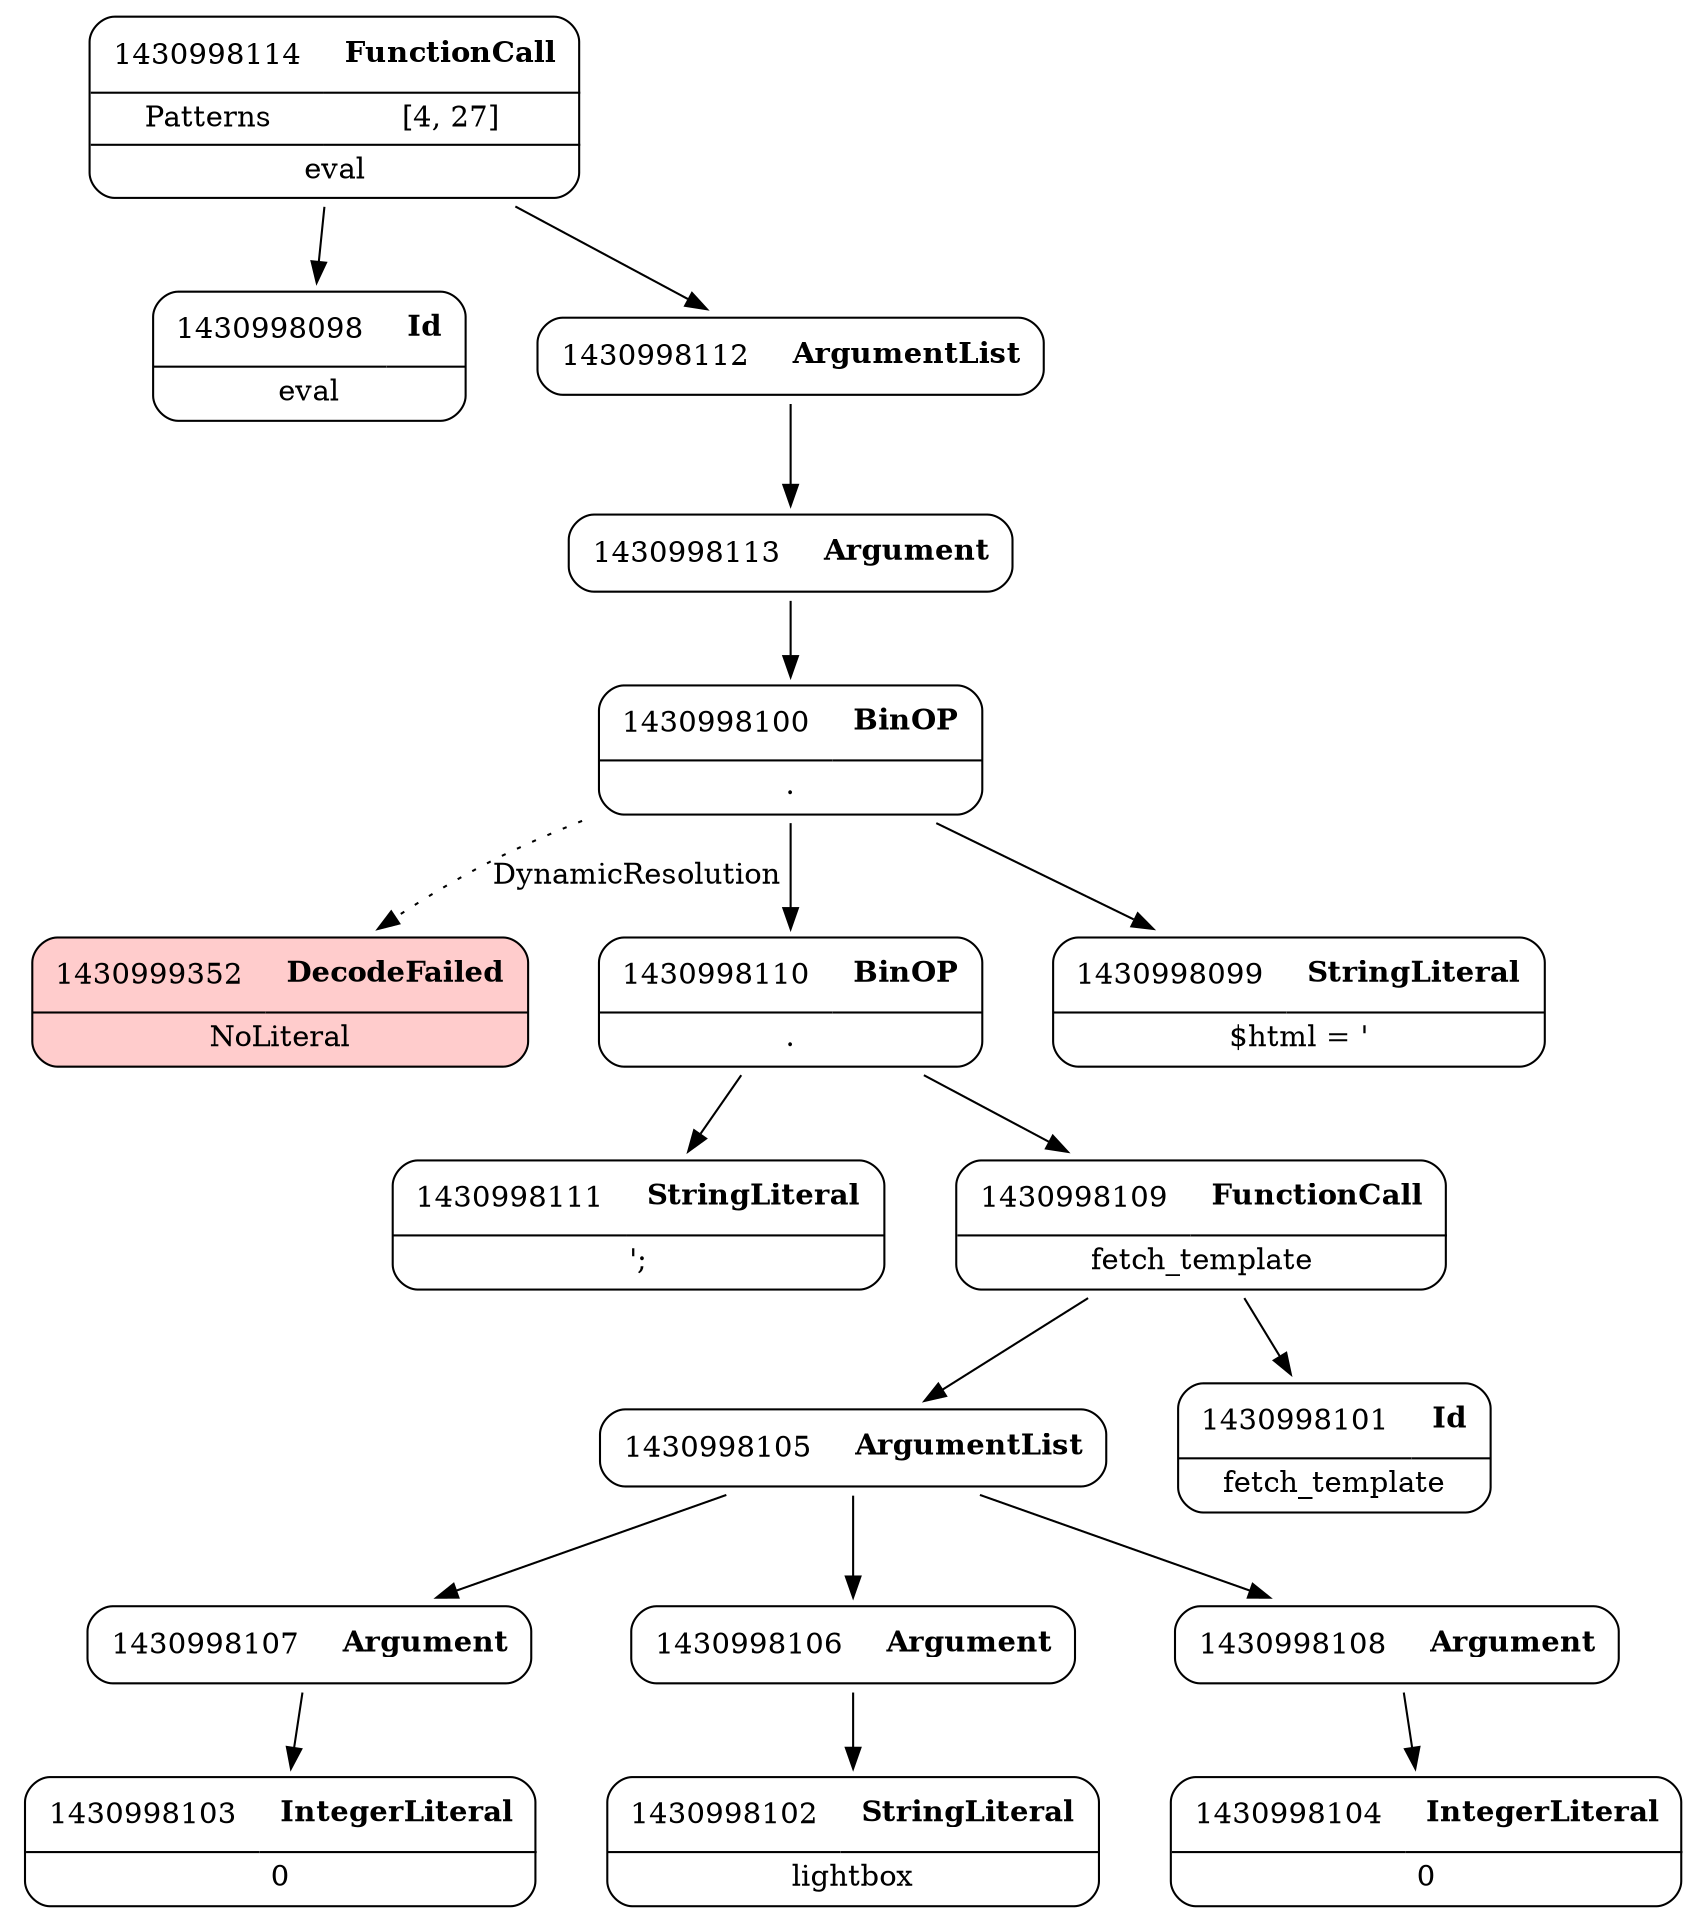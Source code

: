 digraph ast {
node [shape=none];
1430998114 [label=<<TABLE border='1' cellspacing='0' cellpadding='10' style='rounded' ><TR><TD border='0'>1430998114</TD><TD border='0'><B>FunctionCall</B></TD></TR><HR/><TR><TD border='0' cellpadding='5'>Patterns</TD><TD border='0' cellpadding='5'>[4, 27]</TD></TR><HR/><TR><TD border='0' cellpadding='5' colspan='2'>eval</TD></TR></TABLE>>];
1430998114 -> 1430998098 [weight=2];
1430998114 -> 1430998112 [weight=2];
1430998113 [label=<<TABLE border='1' cellspacing='0' cellpadding='10' style='rounded' ><TR><TD border='0'>1430998113</TD><TD border='0'><B>Argument</B></TD></TR></TABLE>>];
1430998113 -> 1430998100 [weight=2];
1430998112 [label=<<TABLE border='1' cellspacing='0' cellpadding='10' style='rounded' ><TR><TD border='0'>1430998112</TD><TD border='0'><B>ArgumentList</B></TD></TR></TABLE>>];
1430998112 -> 1430998113 [weight=2];
1430998107 [label=<<TABLE border='1' cellspacing='0' cellpadding='10' style='rounded' ><TR><TD border='0'>1430998107</TD><TD border='0'><B>Argument</B></TD></TR></TABLE>>];
1430998107 -> 1430998103 [weight=2];
1430998106 [label=<<TABLE border='1' cellspacing='0' cellpadding='10' style='rounded' ><TR><TD border='0'>1430998106</TD><TD border='0'><B>Argument</B></TD></TR></TABLE>>];
1430998106 -> 1430998102 [weight=2];
1430998105 [label=<<TABLE border='1' cellspacing='0' cellpadding='10' style='rounded' ><TR><TD border='0'>1430998105</TD><TD border='0'><B>ArgumentList</B></TD></TR></TABLE>>];
1430998105 -> 1430998106 [weight=2];
1430998105 -> 1430998107 [weight=2];
1430998105 -> 1430998108 [weight=2];
1430998104 [label=<<TABLE border='1' cellspacing='0' cellpadding='10' style='rounded' ><TR><TD border='0'>1430998104</TD><TD border='0'><B>IntegerLiteral</B></TD></TR><HR/><TR><TD border='0' cellpadding='5' colspan='2'>0</TD></TR></TABLE>>];
1430999352 [label=<<TABLE border='1' cellspacing='0' cellpadding='10' style='rounded' bgcolor='#FFCCCC' ><TR><TD border='0'>1430999352</TD><TD border='0'><B>DecodeFailed</B></TD></TR><HR/><TR><TD border='0' cellpadding='5' colspan='2'>NoLiteral</TD></TR></TABLE>>];
1430998111 [label=<<TABLE border='1' cellspacing='0' cellpadding='10' style='rounded' ><TR><TD border='0'>1430998111</TD><TD border='0'><B>StringLiteral</B></TD></TR><HR/><TR><TD border='0' cellpadding='5' colspan='2'>';</TD></TR></TABLE>>];
1430998110 [label=<<TABLE border='1' cellspacing='0' cellpadding='10' style='rounded' ><TR><TD border='0'>1430998110</TD><TD border='0'><B>BinOP</B></TD></TR><HR/><TR><TD border='0' cellpadding='5' colspan='2'>.</TD></TR></TABLE>>];
1430998110 -> 1430998109 [weight=2];
1430998110 -> 1430998111 [weight=2];
1430998109 [label=<<TABLE border='1' cellspacing='0' cellpadding='10' style='rounded' ><TR><TD border='0'>1430998109</TD><TD border='0'><B>FunctionCall</B></TD></TR><HR/><TR><TD border='0' cellpadding='5' colspan='2'>fetch_template</TD></TR></TABLE>>];
1430998109 -> 1430998101 [weight=2];
1430998109 -> 1430998105 [weight=2];
1430998108 [label=<<TABLE border='1' cellspacing='0' cellpadding='10' style='rounded' ><TR><TD border='0'>1430998108</TD><TD border='0'><B>Argument</B></TD></TR></TABLE>>];
1430998108 -> 1430998104 [weight=2];
1430998099 [label=<<TABLE border='1' cellspacing='0' cellpadding='10' style='rounded' ><TR><TD border='0'>1430998099</TD><TD border='0'><B>StringLiteral</B></TD></TR><HR/><TR><TD border='0' cellpadding='5' colspan='2'>$html = '</TD></TR></TABLE>>];
1430998098 [label=<<TABLE border='1' cellspacing='0' cellpadding='10' style='rounded' ><TR><TD border='0'>1430998098</TD><TD border='0'><B>Id</B></TD></TR><HR/><TR><TD border='0' cellpadding='5' colspan='2'>eval</TD></TR></TABLE>>];
1430998103 [label=<<TABLE border='1' cellspacing='0' cellpadding='10' style='rounded' ><TR><TD border='0'>1430998103</TD><TD border='0'><B>IntegerLiteral</B></TD></TR><HR/><TR><TD border='0' cellpadding='5' colspan='2'>0</TD></TR></TABLE>>];
1430998102 [label=<<TABLE border='1' cellspacing='0' cellpadding='10' style='rounded' ><TR><TD border='0'>1430998102</TD><TD border='0'><B>StringLiteral</B></TD></TR><HR/><TR><TD border='0' cellpadding='5' colspan='2'>lightbox</TD></TR></TABLE>>];
1430998101 [label=<<TABLE border='1' cellspacing='0' cellpadding='10' style='rounded' ><TR><TD border='0'>1430998101</TD><TD border='0'><B>Id</B></TD></TR><HR/><TR><TD border='0' cellpadding='5' colspan='2'>fetch_template</TD></TR></TABLE>>];
1430998100 [label=<<TABLE border='1' cellspacing='0' cellpadding='10' style='rounded' ><TR><TD border='0'>1430998100</TD><TD border='0'><B>BinOP</B></TD></TR><HR/><TR><TD border='0' cellpadding='5' colspan='2'>.</TD></TR></TABLE>>];
1430998100 -> 1430998099 [weight=2];
1430998100 -> 1430998110 [weight=2];
1430998100 -> 1430999352 [style=dotted,label=DynamicResolution];
}
